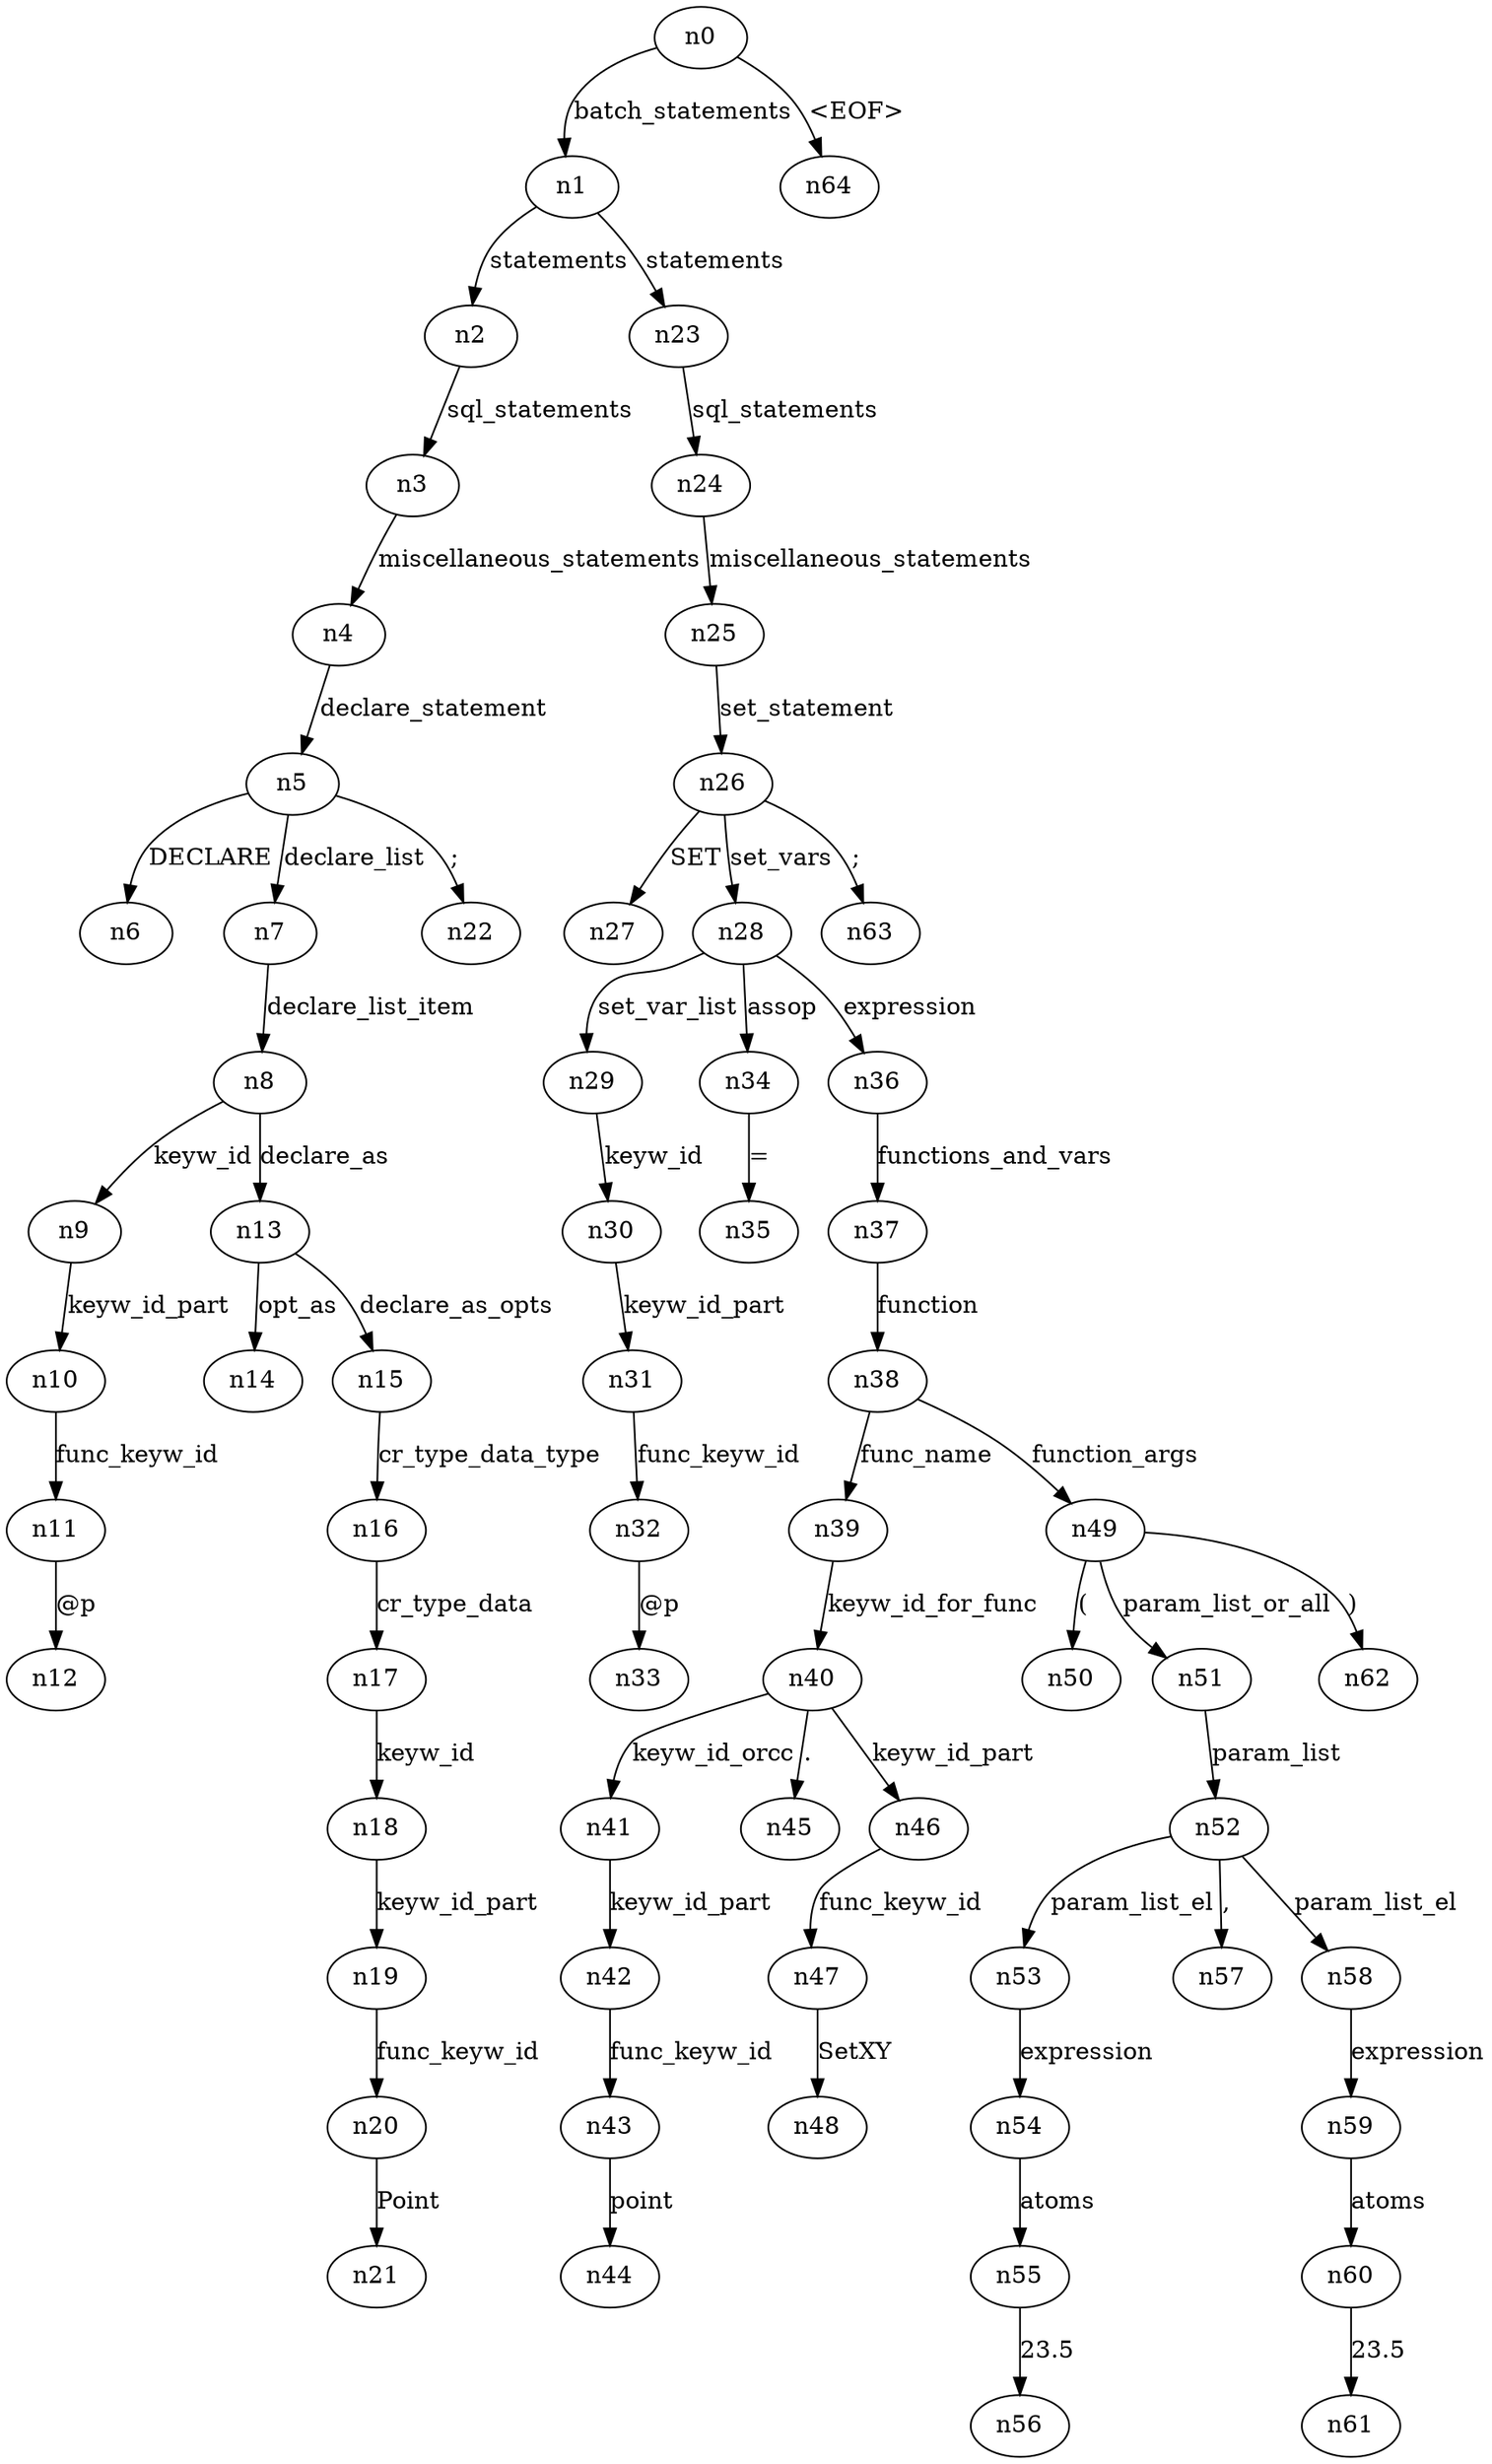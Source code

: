 digraph ParseTree {
  n0 -> n1 [label="batch_statements"];
  n1 -> n2 [label="statements"];
  n2 -> n3 [label="sql_statements"];
  n3 -> n4 [label="miscellaneous_statements"];
  n4 -> n5 [label="declare_statement"];
  n5 -> n6 [label="DECLARE"];
  n5 -> n7 [label="declare_list"];
  n7 -> n8 [label="declare_list_item"];
  n8 -> n9 [label="keyw_id"];
  n9 -> n10 [label="keyw_id_part"];
  n10 -> n11 [label="func_keyw_id"];
  n11 -> n12 [label="@p"];
  n8 -> n13 [label="declare_as"];
  n13 -> n14 [label="opt_as"];
  n13 -> n15 [label="declare_as_opts"];
  n15 -> n16 [label="cr_type_data_type"];
  n16 -> n17 [label="cr_type_data"];
  n17 -> n18 [label="keyw_id"];
  n18 -> n19 [label="keyw_id_part"];
  n19 -> n20 [label="func_keyw_id"];
  n20 -> n21 [label="Point"];
  n5 -> n22 [label=";"];
  n1 -> n23 [label="statements"];
  n23 -> n24 [label="sql_statements"];
  n24 -> n25 [label="miscellaneous_statements"];
  n25 -> n26 [label="set_statement"];
  n26 -> n27 [label="SET"];
  n26 -> n28 [label="set_vars"];
  n28 -> n29 [label="set_var_list"];
  n29 -> n30 [label="keyw_id"];
  n30 -> n31 [label="keyw_id_part"];
  n31 -> n32 [label="func_keyw_id"];
  n32 -> n33 [label="@p"];
  n28 -> n34 [label="assop"];
  n34 -> n35 [label="="];
  n28 -> n36 [label="expression"];
  n36 -> n37 [label="functions_and_vars"];
  n37 -> n38 [label="function"];
  n38 -> n39 [label="func_name"];
  n39 -> n40 [label="keyw_id_for_func"];
  n40 -> n41 [label="keyw_id_orcc"];
  n41 -> n42 [label="keyw_id_part"];
  n42 -> n43 [label="func_keyw_id"];
  n43 -> n44 [label="point"];
  n40 -> n45 [label="."];
  n40 -> n46 [label="keyw_id_part"];
  n46 -> n47 [label="func_keyw_id"];
  n47 -> n48 [label="SetXY"];
  n38 -> n49 [label="function_args"];
  n49 -> n50 [label="("];
  n49 -> n51 [label="param_list_or_all"];
  n51 -> n52 [label="param_list"];
  n52 -> n53 [label="param_list_el"];
  n53 -> n54 [label="expression"];
  n54 -> n55 [label="atoms"];
  n55 -> n56 [label="23.5"];
  n52 -> n57 [label=","];
  n52 -> n58 [label="param_list_el"];
  n58 -> n59 [label="expression"];
  n59 -> n60 [label="atoms"];
  n60 -> n61 [label="23.5"];
  n49 -> n62 [label=")"];
  n26 -> n63 [label=";"];
  n0 -> n64 [label="<EOF>"];
}